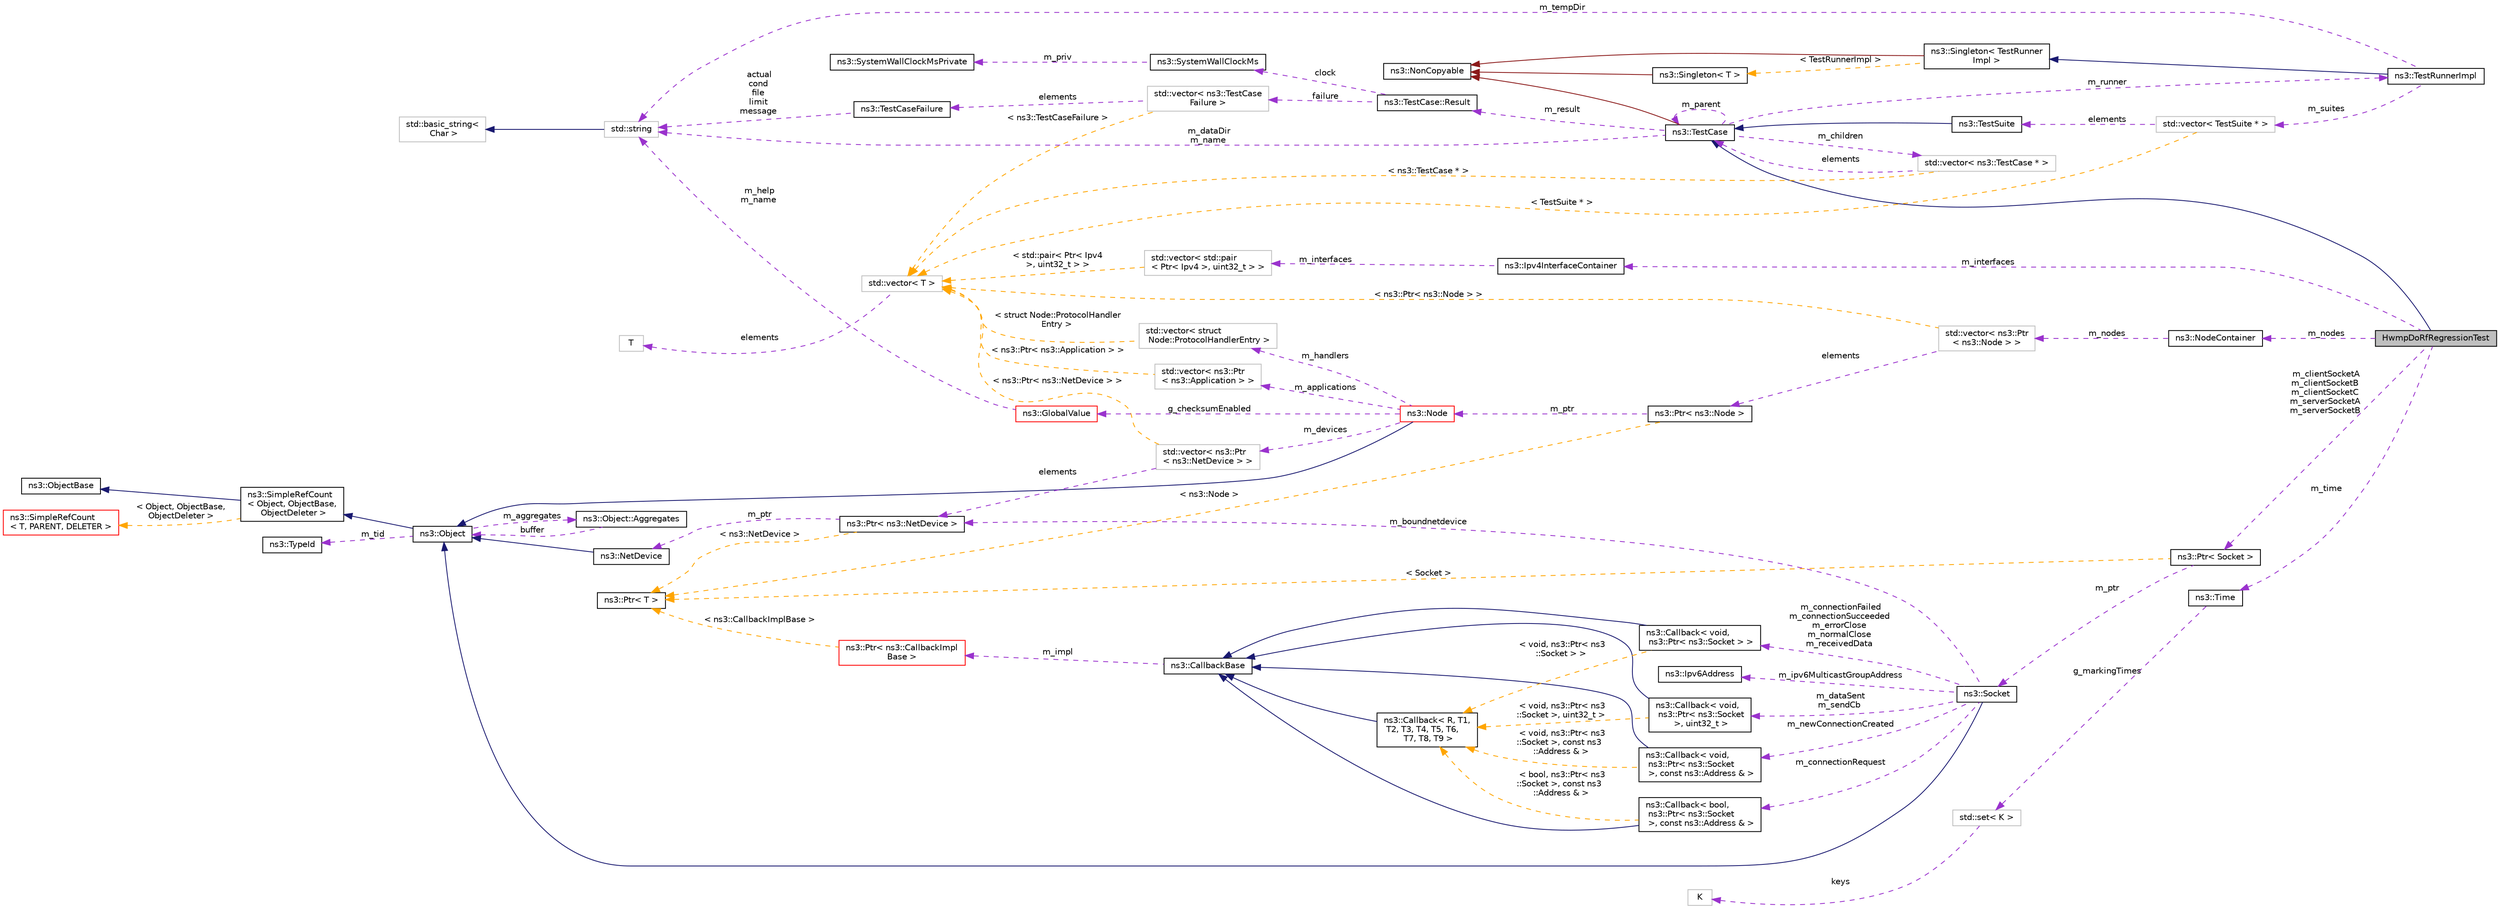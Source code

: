 digraph "HwmpDoRfRegressionTest"
{
 // LATEX_PDF_SIZE
  edge [fontname="Helvetica",fontsize="10",labelfontname="Helvetica",labelfontsize="10"];
  node [fontname="Helvetica",fontsize="10",shape=record];
  rankdir="LR";
  Node1 [label="HwmpDoRfRegressionTest",height=0.2,width=0.4,color="black", fillcolor="grey75", style="filled", fontcolor="black",tooltip="This is a test for intermediate reply and saving routing information about neighbour."];
  Node2 -> Node1 [dir="back",color="midnightblue",fontsize="10",style="solid",fontname="Helvetica"];
  Node2 [label="ns3::TestCase",height=0.2,width=0.4,color="black", fillcolor="white", style="filled",URL="$classns3_1_1_test_case.html",tooltip="encapsulates test code"];
  Node3 -> Node2 [dir="back",color="firebrick4",fontsize="10",style="solid",fontname="Helvetica"];
  Node3 [label="ns3::NonCopyable",height=0.2,width=0.4,color="black", fillcolor="white", style="filled",URL="$classns3_1_1_non_copyable.html",tooltip="A base class for (non-Singleton) objects which shouldn't be copied."];
  Node4 -> Node2 [dir="back",color="darkorchid3",fontsize="10",style="dashed",label=" m_children" ,fontname="Helvetica"];
  Node4 [label="std::vector\< ns3::TestCase * \>",height=0.2,width=0.4,color="grey75", fillcolor="white", style="filled",tooltip=" "];
  Node2 -> Node4 [dir="back",color="darkorchid3",fontsize="10",style="dashed",label=" elements" ,fontname="Helvetica"];
  Node5 -> Node4 [dir="back",color="orange",fontsize="10",style="dashed",label=" \< ns3::TestCase * \>" ,fontname="Helvetica"];
  Node5 [label="std::vector\< T \>",height=0.2,width=0.4,color="grey75", fillcolor="white", style="filled",tooltip=" "];
  Node6 -> Node5 [dir="back",color="darkorchid3",fontsize="10",style="dashed",label=" elements" ,fontname="Helvetica"];
  Node6 [label="T",height=0.2,width=0.4,color="grey75", fillcolor="white", style="filled",tooltip=" "];
  Node7 -> Node2 [dir="back",color="darkorchid3",fontsize="10",style="dashed",label=" m_dataDir\nm_name" ,fontname="Helvetica"];
  Node7 [label="std::string",height=0.2,width=0.4,color="grey75", fillcolor="white", style="filled",tooltip=" "];
  Node8 -> Node7 [dir="back",color="midnightblue",fontsize="10",style="solid",fontname="Helvetica"];
  Node8 [label="std::basic_string\<\l Char \>",height=0.2,width=0.4,color="grey75", fillcolor="white", style="filled",tooltip=" "];
  Node9 -> Node2 [dir="back",color="darkorchid3",fontsize="10",style="dashed",label=" m_runner" ,fontname="Helvetica"];
  Node9 [label="ns3::TestRunnerImpl",height=0.2,width=0.4,color="black", fillcolor="white", style="filled",URL="$classns3_1_1_test_runner_impl.html",tooltip="Container for all tests."];
  Node10 -> Node9 [dir="back",color="midnightblue",fontsize="10",style="solid",fontname="Helvetica"];
  Node10 [label="ns3::Singleton\< TestRunner\lImpl \>",height=0.2,width=0.4,color="black", fillcolor="white", style="filled",URL="$classns3_1_1_singleton.html",tooltip=" "];
  Node3 -> Node10 [dir="back",color="firebrick4",fontsize="10",style="solid",fontname="Helvetica"];
  Node11 -> Node10 [dir="back",color="orange",fontsize="10",style="dashed",label=" \< TestRunnerImpl \>" ,fontname="Helvetica"];
  Node11 [label="ns3::Singleton\< T \>",height=0.2,width=0.4,color="black", fillcolor="white", style="filled",URL="$classns3_1_1_singleton.html",tooltip="A template singleton."];
  Node3 -> Node11 [dir="back",color="firebrick4",fontsize="10",style="solid",fontname="Helvetica"];
  Node12 -> Node9 [dir="back",color="darkorchid3",fontsize="10",style="dashed",label=" m_suites" ,fontname="Helvetica"];
  Node12 [label="std::vector\< TestSuite * \>",height=0.2,width=0.4,color="grey75", fillcolor="white", style="filled",tooltip=" "];
  Node13 -> Node12 [dir="back",color="darkorchid3",fontsize="10",style="dashed",label=" elements" ,fontname="Helvetica"];
  Node13 [label="ns3::TestSuite",height=0.2,width=0.4,color="black", fillcolor="white", style="filled",URL="$classns3_1_1_test_suite.html",tooltip="A suite of tests to run."];
  Node2 -> Node13 [dir="back",color="midnightblue",fontsize="10",style="solid",fontname="Helvetica"];
  Node5 -> Node12 [dir="back",color="orange",fontsize="10",style="dashed",label=" \< TestSuite * \>" ,fontname="Helvetica"];
  Node7 -> Node9 [dir="back",color="darkorchid3",fontsize="10",style="dashed",label=" m_tempDir" ,fontname="Helvetica"];
  Node2 -> Node2 [dir="back",color="darkorchid3",fontsize="10",style="dashed",label=" m_parent" ,fontname="Helvetica"];
  Node14 -> Node2 [dir="back",color="darkorchid3",fontsize="10",style="dashed",label=" m_result" ,fontname="Helvetica"];
  Node14 [label="ns3::TestCase::Result",height=0.2,width=0.4,color="black", fillcolor="white", style="filled",URL="$structns3_1_1_test_case_1_1_result.html",tooltip="Container for results from a TestCase."];
  Node15 -> Node14 [dir="back",color="darkorchid3",fontsize="10",style="dashed",label=" failure" ,fontname="Helvetica"];
  Node15 [label="std::vector\< ns3::TestCase\lFailure \>",height=0.2,width=0.4,color="grey75", fillcolor="white", style="filled",tooltip=" "];
  Node16 -> Node15 [dir="back",color="darkorchid3",fontsize="10",style="dashed",label=" elements" ,fontname="Helvetica"];
  Node16 [label="ns3::TestCaseFailure",height=0.2,width=0.4,color="black", fillcolor="white", style="filled",URL="$structns3_1_1_test_case_failure.html",tooltip="Container for details of a test failure."];
  Node7 -> Node16 [dir="back",color="darkorchid3",fontsize="10",style="dashed",label=" actual\ncond\nfile\nlimit\nmessage" ,fontname="Helvetica"];
  Node5 -> Node15 [dir="back",color="orange",fontsize="10",style="dashed",label=" \< ns3::TestCaseFailure \>" ,fontname="Helvetica"];
  Node17 -> Node14 [dir="back",color="darkorchid3",fontsize="10",style="dashed",label=" clock" ,fontname="Helvetica"];
  Node17 [label="ns3::SystemWallClockMs",height=0.2,width=0.4,color="black", fillcolor="white", style="filled",URL="$classns3_1_1_system_wall_clock_ms.html",tooltip="Measure elapsed wall clock time in milliseconds."];
  Node18 -> Node17 [dir="back",color="darkorchid3",fontsize="10",style="dashed",label=" m_priv" ,fontname="Helvetica"];
  Node18 [label="ns3::SystemWallClockMsPrivate",height=0.2,width=0.4,color="black", fillcolor="white", style="filled",URL="$classns3_1_1_system_wall_clock_ms_private.html",tooltip="System-dependent implementation for SystemWallClockMs."];
  Node19 -> Node1 [dir="back",color="darkorchid3",fontsize="10",style="dashed",label=" m_interfaces" ,fontname="Helvetica"];
  Node19 [label="ns3::Ipv4InterfaceContainer",height=0.2,width=0.4,color="black", fillcolor="white", style="filled",URL="$classns3_1_1_ipv4_interface_container.html",tooltip="holds a vector of std::pair of Ptr<Ipv4> and interface index."];
  Node20 -> Node19 [dir="back",color="darkorchid3",fontsize="10",style="dashed",label=" m_interfaces" ,fontname="Helvetica"];
  Node20 [label="std::vector\< std::pair\l\< Ptr\< Ipv4 \>, uint32_t \> \>",height=0.2,width=0.4,color="grey75", fillcolor="white", style="filled",tooltip=" "];
  Node5 -> Node20 [dir="back",color="orange",fontsize="10",style="dashed",label=" \< std::pair\< Ptr\< Ipv4\l \>, uint32_t \> \>" ,fontname="Helvetica"];
  Node21 -> Node1 [dir="back",color="darkorchid3",fontsize="10",style="dashed",label=" m_clientSocketA\nm_clientSocketB\nm_clientSocketC\nm_serverSocketA\nm_serverSocketB" ,fontname="Helvetica"];
  Node21 [label="ns3::Ptr\< Socket \>",height=0.2,width=0.4,color="black", fillcolor="white", style="filled",URL="$classns3_1_1_ptr.html",tooltip=" "];
  Node22 -> Node21 [dir="back",color="darkorchid3",fontsize="10",style="dashed",label=" m_ptr" ,fontname="Helvetica"];
  Node22 [label="ns3::Socket",height=0.2,width=0.4,color="black", fillcolor="white", style="filled",URL="$classns3_1_1_socket.html",tooltip="A low-level Socket API based loosely on the BSD Socket API."];
  Node23 -> Node22 [dir="back",color="midnightblue",fontsize="10",style="solid",fontname="Helvetica"];
  Node23 [label="ns3::Object",height=0.2,width=0.4,color="black", fillcolor="white", style="filled",URL="$classns3_1_1_object.html",tooltip="A base class which provides memory management and object aggregation."];
  Node24 -> Node23 [dir="back",color="midnightblue",fontsize="10",style="solid",fontname="Helvetica"];
  Node24 [label="ns3::SimpleRefCount\l\< Object, ObjectBase,\l ObjectDeleter \>",height=0.2,width=0.4,color="black", fillcolor="white", style="filled",URL="$classns3_1_1_simple_ref_count.html",tooltip=" "];
  Node25 -> Node24 [dir="back",color="midnightblue",fontsize="10",style="solid",fontname="Helvetica"];
  Node25 [label="ns3::ObjectBase",height=0.2,width=0.4,color="black", fillcolor="white", style="filled",URL="$classns3_1_1_object_base.html",tooltip="Anchor the ns-3 type and attribute system."];
  Node26 -> Node24 [dir="back",color="orange",fontsize="10",style="dashed",label=" \< Object, ObjectBase,\l ObjectDeleter \>" ,fontname="Helvetica"];
  Node26 [label="ns3::SimpleRefCount\l\< T, PARENT, DELETER \>",height=0.2,width=0.4,color="red", fillcolor="white", style="filled",URL="$classns3_1_1_simple_ref_count.html",tooltip="A template-based reference counting class."];
  Node28 -> Node23 [dir="back",color="darkorchid3",fontsize="10",style="dashed",label=" m_tid" ,fontname="Helvetica"];
  Node28 [label="ns3::TypeId",height=0.2,width=0.4,color="black", fillcolor="white", style="filled",URL="$classns3_1_1_type_id.html",tooltip="a unique identifier for an interface."];
  Node29 -> Node23 [dir="back",color="darkorchid3",fontsize="10",style="dashed",label=" m_aggregates" ,fontname="Helvetica"];
  Node29 [label="ns3::Object::Aggregates",height=0.2,width=0.4,color="black", fillcolor="white", style="filled",URL="$structns3_1_1_object_1_1_aggregates.html",tooltip="The list of Objects aggregated to this one."];
  Node23 -> Node29 [dir="back",color="darkorchid3",fontsize="10",style="dashed",label=" buffer" ,fontname="Helvetica"];
  Node30 -> Node22 [dir="back",color="darkorchid3",fontsize="10",style="dashed",label=" m_boundnetdevice" ,fontname="Helvetica"];
  Node30 [label="ns3::Ptr\< ns3::NetDevice \>",height=0.2,width=0.4,color="black", fillcolor="white", style="filled",URL="$classns3_1_1_ptr.html",tooltip=" "];
  Node31 -> Node30 [dir="back",color="darkorchid3",fontsize="10",style="dashed",label=" m_ptr" ,fontname="Helvetica"];
  Node31 [label="ns3::NetDevice",height=0.2,width=0.4,color="black", fillcolor="white", style="filled",URL="$classns3_1_1_net_device.html",tooltip="Network layer to device interface."];
  Node23 -> Node31 [dir="back",color="midnightblue",fontsize="10",style="solid",fontname="Helvetica"];
  Node32 -> Node30 [dir="back",color="orange",fontsize="10",style="dashed",label=" \< ns3::NetDevice \>" ,fontname="Helvetica"];
  Node32 [label="ns3::Ptr\< T \>",height=0.2,width=0.4,color="black", fillcolor="white", style="filled",URL="$classns3_1_1_ptr.html",tooltip="Smart pointer class similar to boost::intrusive_ptr."];
  Node33 -> Node22 [dir="back",color="darkorchid3",fontsize="10",style="dashed",label=" m_ipv6MulticastGroupAddress" ,fontname="Helvetica"];
  Node33 [label="ns3::Ipv6Address",height=0.2,width=0.4,color="black", fillcolor="white", style="filled",URL="$classns3_1_1_ipv6_address.html",tooltip="Describes an IPv6 address."];
  Node34 -> Node22 [dir="back",color="darkorchid3",fontsize="10",style="dashed",label=" m_newConnectionCreated" ,fontname="Helvetica"];
  Node34 [label="ns3::Callback\< void,\l ns3::Ptr\< ns3::Socket\l \>, const ns3::Address & \>",height=0.2,width=0.4,color="black", fillcolor="white", style="filled",URL="$classns3_1_1_callback.html",tooltip=" "];
  Node35 -> Node34 [dir="back",color="midnightblue",fontsize="10",style="solid",fontname="Helvetica"];
  Node35 [label="ns3::CallbackBase",height=0.2,width=0.4,color="black", fillcolor="white", style="filled",URL="$classns3_1_1_callback_base.html",tooltip="Base class for Callback class."];
  Node36 -> Node35 [dir="back",color="darkorchid3",fontsize="10",style="dashed",label=" m_impl" ,fontname="Helvetica"];
  Node36 [label="ns3::Ptr\< ns3::CallbackImpl\lBase \>",height=0.2,width=0.4,color="red", fillcolor="white", style="filled",URL="$classns3_1_1_ptr.html",tooltip=" "];
  Node32 -> Node36 [dir="back",color="orange",fontsize="10",style="dashed",label=" \< ns3::CallbackImplBase \>" ,fontname="Helvetica"];
  Node39 -> Node34 [dir="back",color="orange",fontsize="10",style="dashed",label=" \< void, ns3::Ptr\< ns3\l::Socket \>, const ns3\l::Address & \>" ,fontname="Helvetica"];
  Node39 [label="ns3::Callback\< R, T1,\l T2, T3, T4, T5, T6,\l T7, T8, T9 \>",height=0.2,width=0.4,color="black", fillcolor="white", style="filled",URL="$classns3_1_1_callback.html",tooltip="Callback template class."];
  Node35 -> Node39 [dir="back",color="midnightblue",fontsize="10",style="solid",fontname="Helvetica"];
  Node40 -> Node22 [dir="back",color="darkorchid3",fontsize="10",style="dashed",label=" m_dataSent\nm_sendCb" ,fontname="Helvetica"];
  Node40 [label="ns3::Callback\< void,\l ns3::Ptr\< ns3::Socket\l \>, uint32_t \>",height=0.2,width=0.4,color="black", fillcolor="white", style="filled",URL="$classns3_1_1_callback.html",tooltip=" "];
  Node35 -> Node40 [dir="back",color="midnightblue",fontsize="10",style="solid",fontname="Helvetica"];
  Node39 -> Node40 [dir="back",color="orange",fontsize="10",style="dashed",label=" \< void, ns3::Ptr\< ns3\l::Socket \>, uint32_t \>" ,fontname="Helvetica"];
  Node41 -> Node22 [dir="back",color="darkorchid3",fontsize="10",style="dashed",label=" m_connectionFailed\nm_connectionSucceeded\nm_errorClose\nm_normalClose\nm_receivedData" ,fontname="Helvetica"];
  Node41 [label="ns3::Callback\< void,\l ns3::Ptr\< ns3::Socket \> \>",height=0.2,width=0.4,color="black", fillcolor="white", style="filled",URL="$classns3_1_1_callback.html",tooltip=" "];
  Node35 -> Node41 [dir="back",color="midnightblue",fontsize="10",style="solid",fontname="Helvetica"];
  Node39 -> Node41 [dir="back",color="orange",fontsize="10",style="dashed",label=" \< void, ns3::Ptr\< ns3\l::Socket \> \>" ,fontname="Helvetica"];
  Node42 -> Node22 [dir="back",color="darkorchid3",fontsize="10",style="dashed",label=" m_connectionRequest" ,fontname="Helvetica"];
  Node42 [label="ns3::Callback\< bool,\l ns3::Ptr\< ns3::Socket\l \>, const ns3::Address & \>",height=0.2,width=0.4,color="black", fillcolor="white", style="filled",URL="$classns3_1_1_callback.html",tooltip=" "];
  Node35 -> Node42 [dir="back",color="midnightblue",fontsize="10",style="solid",fontname="Helvetica"];
  Node39 -> Node42 [dir="back",color="orange",fontsize="10",style="dashed",label=" \< bool, ns3::Ptr\< ns3\l::Socket \>, const ns3\l::Address & \>" ,fontname="Helvetica"];
  Node32 -> Node21 [dir="back",color="orange",fontsize="10",style="dashed",label=" \< Socket \>" ,fontname="Helvetica"];
  Node43 -> Node1 [dir="back",color="darkorchid3",fontsize="10",style="dashed",label=" m_time" ,fontname="Helvetica"];
  Node43 [label="ns3::Time",height=0.2,width=0.4,color="black", fillcolor="white", style="filled",URL="$classns3_1_1_time.html",tooltip="Simulation virtual time values and global simulation resolution."];
  Node44 -> Node43 [dir="back",color="darkorchid3",fontsize="10",style="dashed",label=" g_markingTimes" ,fontname="Helvetica"];
  Node44 [label="std::set\< K \>",height=0.2,width=0.4,color="grey75", fillcolor="white", style="filled",tooltip=" "];
  Node45 -> Node44 [dir="back",color="darkorchid3",fontsize="10",style="dashed",label=" keys" ,fontname="Helvetica"];
  Node45 [label="K",height=0.2,width=0.4,color="grey75", fillcolor="white", style="filled",tooltip=" "];
  Node46 -> Node1 [dir="back",color="darkorchid3",fontsize="10",style="dashed",label=" m_nodes" ,fontname="Helvetica"];
  Node46 [label="ns3::NodeContainer",height=0.2,width=0.4,color="black", fillcolor="white", style="filled",URL="$classns3_1_1_node_container.html",tooltip="keep track of a set of node pointers."];
  Node47 -> Node46 [dir="back",color="darkorchid3",fontsize="10",style="dashed",label=" m_nodes" ,fontname="Helvetica"];
  Node47 [label="std::vector\< ns3::Ptr\l\< ns3::Node \> \>",height=0.2,width=0.4,color="grey75", fillcolor="white", style="filled",tooltip=" "];
  Node48 -> Node47 [dir="back",color="darkorchid3",fontsize="10",style="dashed",label=" elements" ,fontname="Helvetica"];
  Node48 [label="ns3::Ptr\< ns3::Node \>",height=0.2,width=0.4,color="black", fillcolor="white", style="filled",URL="$classns3_1_1_ptr.html",tooltip=" "];
  Node49 -> Node48 [dir="back",color="darkorchid3",fontsize="10",style="dashed",label=" m_ptr" ,fontname="Helvetica"];
  Node49 [label="ns3::Node",height=0.2,width=0.4,color="red", fillcolor="white", style="filled",URL="$classns3_1_1_node.html",tooltip="A network Node."];
  Node23 -> Node49 [dir="back",color="midnightblue",fontsize="10",style="solid",fontname="Helvetica"];
  Node50 -> Node49 [dir="back",color="darkorchid3",fontsize="10",style="dashed",label=" m_applications" ,fontname="Helvetica"];
  Node50 [label="std::vector\< ns3::Ptr\l\< ns3::Application \> \>",height=0.2,width=0.4,color="grey75", fillcolor="white", style="filled",tooltip=" "];
  Node5 -> Node50 [dir="back",color="orange",fontsize="10",style="dashed",label=" \< ns3::Ptr\< ns3::Application \> \>" ,fontname="Helvetica"];
  Node57 -> Node49 [dir="back",color="darkorchid3",fontsize="10",style="dashed",label=" m_devices" ,fontname="Helvetica"];
  Node57 [label="std::vector\< ns3::Ptr\l\< ns3::NetDevice \> \>",height=0.2,width=0.4,color="grey75", fillcolor="white", style="filled",tooltip=" "];
  Node30 -> Node57 [dir="back",color="darkorchid3",fontsize="10",style="dashed",label=" elements" ,fontname="Helvetica"];
  Node5 -> Node57 [dir="back",color="orange",fontsize="10",style="dashed",label=" \< ns3::Ptr\< ns3::NetDevice \> \>" ,fontname="Helvetica"];
  Node58 -> Node49 [dir="back",color="darkorchid3",fontsize="10",style="dashed",label=" g_checksumEnabled" ,fontname="Helvetica"];
  Node58 [label="ns3::GlobalValue",height=0.2,width=0.4,color="red", fillcolor="white", style="filled",URL="$classns3_1_1_global_value.html",tooltip="Hold a so-called 'global value'."];
  Node7 -> Node58 [dir="back",color="darkorchid3",fontsize="10",style="dashed",label=" m_help\nm_name" ,fontname="Helvetica"];
  Node65 -> Node49 [dir="back",color="darkorchid3",fontsize="10",style="dashed",label=" m_handlers" ,fontname="Helvetica"];
  Node65 [label="std::vector\< struct\l Node::ProtocolHandlerEntry \>",height=0.2,width=0.4,color="grey75", fillcolor="white", style="filled",tooltip=" "];
  Node5 -> Node65 [dir="back",color="orange",fontsize="10",style="dashed",label=" \< struct Node::ProtocolHandler\lEntry \>" ,fontname="Helvetica"];
  Node32 -> Node48 [dir="back",color="orange",fontsize="10",style="dashed",label=" \< ns3::Node \>" ,fontname="Helvetica"];
  Node5 -> Node47 [dir="back",color="orange",fontsize="10",style="dashed",label=" \< ns3::Ptr\< ns3::Node \> \>" ,fontname="Helvetica"];
}
